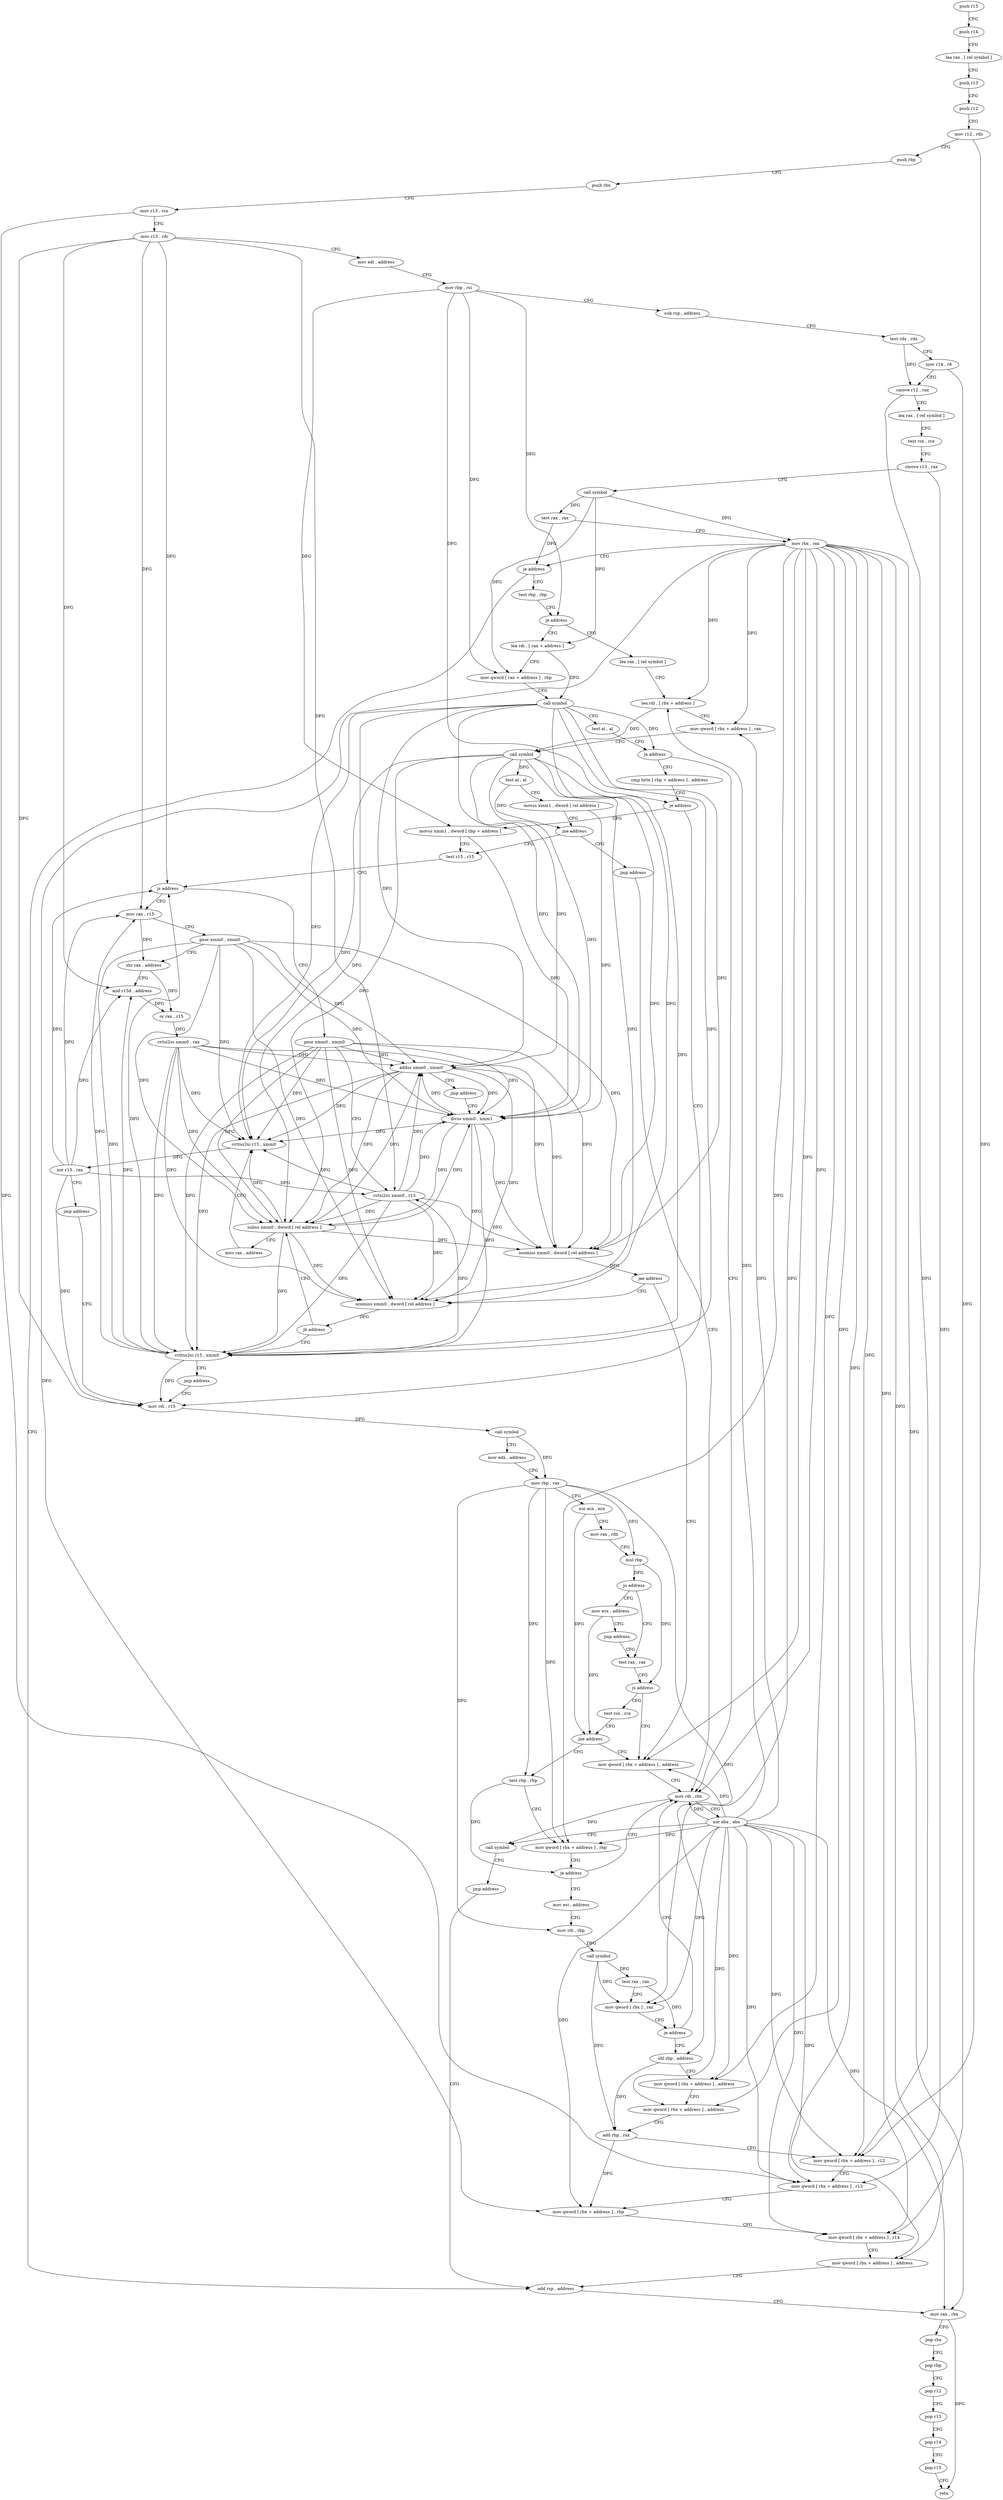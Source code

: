 digraph "func" {
"180032" [label = "push r15" ]
"180034" [label = "push r14" ]
"180036" [label = "lea rax , [ rel symbol ]" ]
"180043" [label = "push r13" ]
"180045" [label = "push r12" ]
"180047" [label = "mov r12 , rdx" ]
"180050" [label = "push rbp" ]
"180051" [label = "push rbx" ]
"180052" [label = "mov r13 , rcx" ]
"180055" [label = "mov r15 , rdi" ]
"180058" [label = "mov edi , address" ]
"180063" [label = "mov rbp , rsi" ]
"180066" [label = "sub rsp , address" ]
"180070" [label = "test rdx , rdx" ]
"180073" [label = "mov r14 , r8" ]
"180076" [label = "cmove r12 , rax" ]
"180080" [label = "lea rax , [ rel symbol ]" ]
"180087" [label = "test rcx , rcx" ]
"180090" [label = "cmove r13 , rax" ]
"180094" [label = "call symbol" ]
"180099" [label = "test rax , rax" ]
"180102" [label = "mov rbx , rax" ]
"180105" [label = "je address" ]
"180284" [label = "add rsp , address" ]
"180111" [label = "test rbp , rbp" ]
"180288" [label = "mov rax , rbx" ]
"180291" [label = "pop rbx" ]
"180292" [label = "pop rbp" ]
"180293" [label = "pop r12" ]
"180295" [label = "pop r13" ]
"180297" [label = "pop r14" ]
"180299" [label = "pop r15" ]
"180301" [label = "retn" ]
"180114" [label = "je address" ]
"180424" [label = "lea rax , [ rel symbol ]" ]
"180120" [label = "lea rdi , [ rax + address ]" ]
"180431" [label = "lea rdi , [ rbx + address ]" ]
"180435" [label = "mov qword [ rbx + address ] , rax" ]
"180439" [label = "call symbol" ]
"180444" [label = "test al , al" ]
"180446" [label = "movss xmm1 , dword [ rel address ]" ]
"180454" [label = "jne address" ]
"180309" [label = "test r15 , r15" ]
"180460" [label = "jmp address" ]
"180124" [label = "mov qword [ rax + address ] , rbp" ]
"180128" [label = "call symbol" ]
"180133" [label = "test al , al" ]
"180135" [label = "je address" ]
"180392" [label = "mov rdi , rbx" ]
"180141" [label = "cmp byte [ rbp + address ] , address" ]
"180312" [label = "js address" ]
"180464" [label = "mov rax , r15" ]
"180318" [label = "pxor xmm0 , xmm0" ]
"180395" [label = "xor ebx , ebx" ]
"180397" [label = "call symbol" ]
"180402" [label = "jmp address" ]
"180145" [label = "je address" ]
"180304" [label = "movss xmm1 , dword [ rbp + address ]" ]
"180151" [label = "mov rdi , r15" ]
"180467" [label = "pxor xmm0 , xmm0" ]
"180471" [label = "shr rax , address" ]
"180474" [label = "and r15d , address" ]
"180478" [label = "or rax , r15" ]
"180481" [label = "cvtsi2ss xmm0 , rax" ]
"180486" [label = "addss xmm0 , xmm0" ]
"180490" [label = "jmp address" ]
"180327" [label = "divss xmm0 , xmm1" ]
"180322" [label = "cvtsi2ss xmm0 , r15" ]
"180154" [label = "call symbol" ]
"180159" [label = "mov edx , address" ]
"180164" [label = "mov rbp , rax" ]
"180167" [label = "xor ecx , ecx" ]
"180169" [label = "mov rax , rdx" ]
"180172" [label = "mul rbp" ]
"180175" [label = "jo address" ]
"180495" [label = "mov ecx , address" ]
"180181" [label = "test rax , rax" ]
"180331" [label = "ucomiss xmm0 , dword [ rel address ]" ]
"180338" [label = "jae address" ]
"180384" [label = "mov qword [ rbx + address ] , address" ]
"180340" [label = "ucomiss xmm0 , dword [ rel address ]" ]
"180347" [label = "jb address" ]
"180408" [label = "cvttss2si r15 , xmm0" ]
"180349" [label = "subss xmm0 , dword [ rel address ]" ]
"180500" [label = "jmp address" ]
"180184" [label = "js address" ]
"180190" [label = "test rcx , rcx" ]
"180413" [label = "jmp address" ]
"180357" [label = "mov rax , address" ]
"180367" [label = "cvttss2si r15 , xmm0" ]
"180372" [label = "xor r15 , rax" ]
"180375" [label = "jmp address" ]
"180193" [label = "jne address" ]
"180199" [label = "test rbp , rbp" ]
"180202" [label = "mov qword [ rbx + address ] , rbp" ]
"180206" [label = "je address" ]
"180212" [label = "mov esi , address" ]
"180217" [label = "mov rdi , rbp" ]
"180220" [label = "call symbol" ]
"180225" [label = "test rax , rax" ]
"180228" [label = "mov qword [ rbx ] , rax" ]
"180231" [label = "je address" ]
"180237" [label = "shl rbp , address" ]
"180241" [label = "mov qword [ rbx + address ] , address" ]
"180249" [label = "mov qword [ rbx + address ] , address" ]
"180257" [label = "add rbp , rax" ]
"180260" [label = "mov qword [ rbx + address ] , r12" ]
"180264" [label = "mov qword [ rbx + address ] , r13" ]
"180268" [label = "mov qword [ rbx + address ] , rbp" ]
"180272" [label = "mov qword [ rbx + address ] , r14" ]
"180276" [label = "mov qword [ rbx + address ] , address" ]
"180032" -> "180034" [ label = "CFG" ]
"180034" -> "180036" [ label = "CFG" ]
"180036" -> "180043" [ label = "CFG" ]
"180043" -> "180045" [ label = "CFG" ]
"180045" -> "180047" [ label = "CFG" ]
"180047" -> "180050" [ label = "CFG" ]
"180047" -> "180260" [ label = "DFG" ]
"180050" -> "180051" [ label = "CFG" ]
"180051" -> "180052" [ label = "CFG" ]
"180052" -> "180055" [ label = "CFG" ]
"180052" -> "180264" [ label = "DFG" ]
"180055" -> "180058" [ label = "CFG" ]
"180055" -> "180312" [ label = "DFG" ]
"180055" -> "180464" [ label = "DFG" ]
"180055" -> "180474" [ label = "DFG" ]
"180055" -> "180322" [ label = "DFG" ]
"180055" -> "180151" [ label = "DFG" ]
"180058" -> "180063" [ label = "CFG" ]
"180063" -> "180066" [ label = "CFG" ]
"180063" -> "180114" [ label = "DFG" ]
"180063" -> "180124" [ label = "DFG" ]
"180063" -> "180145" [ label = "DFG" ]
"180063" -> "180304" [ label = "DFG" ]
"180066" -> "180070" [ label = "CFG" ]
"180070" -> "180073" [ label = "CFG" ]
"180070" -> "180076" [ label = "DFG" ]
"180073" -> "180076" [ label = "CFG" ]
"180073" -> "180272" [ label = "DFG" ]
"180076" -> "180080" [ label = "CFG" ]
"180076" -> "180260" [ label = "DFG" ]
"180080" -> "180087" [ label = "CFG" ]
"180087" -> "180090" [ label = "CFG" ]
"180090" -> "180094" [ label = "CFG" ]
"180090" -> "180264" [ label = "DFG" ]
"180094" -> "180099" [ label = "DFG" ]
"180094" -> "180102" [ label = "DFG" ]
"180094" -> "180120" [ label = "DFG" ]
"180094" -> "180124" [ label = "DFG" ]
"180099" -> "180102" [ label = "CFG" ]
"180099" -> "180105" [ label = "DFG" ]
"180102" -> "180105" [ label = "CFG" ]
"180102" -> "180288" [ label = "DFG" ]
"180102" -> "180431" [ label = "DFG" ]
"180102" -> "180435" [ label = "DFG" ]
"180102" -> "180392" [ label = "DFG" ]
"180102" -> "180384" [ label = "DFG" ]
"180102" -> "180202" [ label = "DFG" ]
"180102" -> "180228" [ label = "DFG" ]
"180102" -> "180241" [ label = "DFG" ]
"180102" -> "180249" [ label = "DFG" ]
"180102" -> "180260" [ label = "DFG" ]
"180102" -> "180264" [ label = "DFG" ]
"180102" -> "180268" [ label = "DFG" ]
"180102" -> "180272" [ label = "DFG" ]
"180102" -> "180276" [ label = "DFG" ]
"180105" -> "180284" [ label = "CFG" ]
"180105" -> "180111" [ label = "CFG" ]
"180284" -> "180288" [ label = "CFG" ]
"180111" -> "180114" [ label = "CFG" ]
"180288" -> "180291" [ label = "CFG" ]
"180288" -> "180301" [ label = "DFG" ]
"180291" -> "180292" [ label = "CFG" ]
"180292" -> "180293" [ label = "CFG" ]
"180293" -> "180295" [ label = "CFG" ]
"180295" -> "180297" [ label = "CFG" ]
"180297" -> "180299" [ label = "CFG" ]
"180299" -> "180301" [ label = "CFG" ]
"180114" -> "180424" [ label = "CFG" ]
"180114" -> "180120" [ label = "CFG" ]
"180424" -> "180431" [ label = "CFG" ]
"180120" -> "180124" [ label = "CFG" ]
"180120" -> "180128" [ label = "DFG" ]
"180431" -> "180435" [ label = "CFG" ]
"180431" -> "180439" [ label = "DFG" ]
"180435" -> "180439" [ label = "CFG" ]
"180439" -> "180444" [ label = "DFG" ]
"180439" -> "180486" [ label = "DFG" ]
"180439" -> "180327" [ label = "DFG" ]
"180439" -> "180331" [ label = "DFG" ]
"180439" -> "180340" [ label = "DFG" ]
"180439" -> "180408" [ label = "DFG" ]
"180439" -> "180349" [ label = "DFG" ]
"180439" -> "180367" [ label = "DFG" ]
"180444" -> "180446" [ label = "CFG" ]
"180444" -> "180454" [ label = "DFG" ]
"180446" -> "180454" [ label = "CFG" ]
"180446" -> "180327" [ label = "DFG" ]
"180454" -> "180309" [ label = "CFG" ]
"180454" -> "180460" [ label = "CFG" ]
"180309" -> "180312" [ label = "CFG" ]
"180460" -> "180392" [ label = "CFG" ]
"180124" -> "180128" [ label = "CFG" ]
"180128" -> "180133" [ label = "CFG" ]
"180128" -> "180135" [ label = "DFG" ]
"180128" -> "180486" [ label = "DFG" ]
"180128" -> "180327" [ label = "DFG" ]
"180128" -> "180331" [ label = "DFG" ]
"180128" -> "180340" [ label = "DFG" ]
"180128" -> "180408" [ label = "DFG" ]
"180128" -> "180349" [ label = "DFG" ]
"180128" -> "180367" [ label = "DFG" ]
"180133" -> "180135" [ label = "CFG" ]
"180135" -> "180392" [ label = "CFG" ]
"180135" -> "180141" [ label = "CFG" ]
"180392" -> "180395" [ label = "CFG" ]
"180392" -> "180397" [ label = "DFG" ]
"180141" -> "180145" [ label = "CFG" ]
"180312" -> "180464" [ label = "CFG" ]
"180312" -> "180318" [ label = "CFG" ]
"180464" -> "180467" [ label = "CFG" ]
"180464" -> "180471" [ label = "DFG" ]
"180318" -> "180322" [ label = "CFG" ]
"180318" -> "180486" [ label = "DFG" ]
"180318" -> "180327" [ label = "DFG" ]
"180318" -> "180331" [ label = "DFG" ]
"180318" -> "180340" [ label = "DFG" ]
"180318" -> "180408" [ label = "DFG" ]
"180318" -> "180349" [ label = "DFG" ]
"180318" -> "180367" [ label = "DFG" ]
"180395" -> "180397" [ label = "CFG" ]
"180395" -> "180288" [ label = "DFG" ]
"180395" -> "180431" [ label = "DFG" ]
"180395" -> "180435" [ label = "DFG" ]
"180395" -> "180392" [ label = "DFG" ]
"180395" -> "180384" [ label = "DFG" ]
"180395" -> "180202" [ label = "DFG" ]
"180395" -> "180228" [ label = "DFG" ]
"180395" -> "180241" [ label = "DFG" ]
"180395" -> "180249" [ label = "DFG" ]
"180395" -> "180260" [ label = "DFG" ]
"180395" -> "180264" [ label = "DFG" ]
"180395" -> "180268" [ label = "DFG" ]
"180395" -> "180272" [ label = "DFG" ]
"180395" -> "180276" [ label = "DFG" ]
"180397" -> "180402" [ label = "CFG" ]
"180402" -> "180284" [ label = "CFG" ]
"180145" -> "180304" [ label = "CFG" ]
"180145" -> "180151" [ label = "CFG" ]
"180304" -> "180309" [ label = "CFG" ]
"180304" -> "180327" [ label = "DFG" ]
"180151" -> "180154" [ label = "DFG" ]
"180467" -> "180471" [ label = "CFG" ]
"180467" -> "180486" [ label = "DFG" ]
"180467" -> "180327" [ label = "DFG" ]
"180467" -> "180331" [ label = "DFG" ]
"180467" -> "180340" [ label = "DFG" ]
"180467" -> "180408" [ label = "DFG" ]
"180467" -> "180349" [ label = "DFG" ]
"180467" -> "180367" [ label = "DFG" ]
"180471" -> "180474" [ label = "CFG" ]
"180471" -> "180478" [ label = "DFG" ]
"180474" -> "180478" [ label = "DFG" ]
"180478" -> "180481" [ label = "DFG" ]
"180481" -> "180486" [ label = "DFG" ]
"180481" -> "180327" [ label = "DFG" ]
"180481" -> "180331" [ label = "DFG" ]
"180481" -> "180340" [ label = "DFG" ]
"180481" -> "180408" [ label = "DFG" ]
"180481" -> "180349" [ label = "DFG" ]
"180481" -> "180367" [ label = "DFG" ]
"180486" -> "180490" [ label = "CFG" ]
"180486" -> "180327" [ label = "DFG" ]
"180486" -> "180331" [ label = "DFG" ]
"180486" -> "180340" [ label = "DFG" ]
"180486" -> "180408" [ label = "DFG" ]
"180486" -> "180349" [ label = "DFG" ]
"180486" -> "180367" [ label = "DFG" ]
"180490" -> "180327" [ label = "CFG" ]
"180327" -> "180331" [ label = "DFG" ]
"180327" -> "180486" [ label = "DFG" ]
"180327" -> "180340" [ label = "DFG" ]
"180327" -> "180408" [ label = "DFG" ]
"180327" -> "180349" [ label = "DFG" ]
"180327" -> "180367" [ label = "DFG" ]
"180322" -> "180327" [ label = "DFG" ]
"180322" -> "180486" [ label = "DFG" ]
"180322" -> "180331" [ label = "DFG" ]
"180322" -> "180340" [ label = "DFG" ]
"180322" -> "180408" [ label = "DFG" ]
"180322" -> "180349" [ label = "DFG" ]
"180322" -> "180367" [ label = "DFG" ]
"180154" -> "180159" [ label = "CFG" ]
"180154" -> "180164" [ label = "DFG" ]
"180159" -> "180164" [ label = "CFG" ]
"180164" -> "180167" [ label = "CFG" ]
"180164" -> "180172" [ label = "DFG" ]
"180164" -> "180199" [ label = "DFG" ]
"180164" -> "180202" [ label = "DFG" ]
"180164" -> "180217" [ label = "DFG" ]
"180164" -> "180237" [ label = "DFG" ]
"180167" -> "180169" [ label = "CFG" ]
"180167" -> "180193" [ label = "DFG" ]
"180169" -> "180172" [ label = "CFG" ]
"180172" -> "180175" [ label = "DFG" ]
"180172" -> "180184" [ label = "DFG" ]
"180175" -> "180495" [ label = "CFG" ]
"180175" -> "180181" [ label = "CFG" ]
"180495" -> "180500" [ label = "CFG" ]
"180495" -> "180193" [ label = "DFG" ]
"180181" -> "180184" [ label = "CFG" ]
"180331" -> "180338" [ label = "DFG" ]
"180338" -> "180384" [ label = "CFG" ]
"180338" -> "180340" [ label = "CFG" ]
"180384" -> "180392" [ label = "CFG" ]
"180340" -> "180347" [ label = "DFG" ]
"180347" -> "180408" [ label = "CFG" ]
"180347" -> "180349" [ label = "CFG" ]
"180408" -> "180413" [ label = "CFG" ]
"180408" -> "180312" [ label = "DFG" ]
"180408" -> "180464" [ label = "DFG" ]
"180408" -> "180474" [ label = "DFG" ]
"180408" -> "180322" [ label = "DFG" ]
"180408" -> "180151" [ label = "DFG" ]
"180349" -> "180357" [ label = "CFG" ]
"180349" -> "180486" [ label = "DFG" ]
"180349" -> "180331" [ label = "DFG" ]
"180349" -> "180340" [ label = "DFG" ]
"180349" -> "180408" [ label = "DFG" ]
"180349" -> "180327" [ label = "DFG" ]
"180349" -> "180367" [ label = "DFG" ]
"180500" -> "180181" [ label = "CFG" ]
"180184" -> "180384" [ label = "CFG" ]
"180184" -> "180190" [ label = "CFG" ]
"180190" -> "180193" [ label = "CFG" ]
"180413" -> "180151" [ label = "CFG" ]
"180357" -> "180367" [ label = "CFG" ]
"180367" -> "180372" [ label = "DFG" ]
"180372" -> "180375" [ label = "CFG" ]
"180372" -> "180312" [ label = "DFG" ]
"180372" -> "180464" [ label = "DFG" ]
"180372" -> "180474" [ label = "DFG" ]
"180372" -> "180322" [ label = "DFG" ]
"180372" -> "180151" [ label = "DFG" ]
"180375" -> "180151" [ label = "CFG" ]
"180193" -> "180384" [ label = "CFG" ]
"180193" -> "180199" [ label = "CFG" ]
"180199" -> "180202" [ label = "CFG" ]
"180199" -> "180206" [ label = "DFG" ]
"180202" -> "180206" [ label = "CFG" ]
"180206" -> "180392" [ label = "CFG" ]
"180206" -> "180212" [ label = "CFG" ]
"180212" -> "180217" [ label = "CFG" ]
"180217" -> "180220" [ label = "DFG" ]
"180220" -> "180225" [ label = "DFG" ]
"180220" -> "180228" [ label = "DFG" ]
"180220" -> "180257" [ label = "DFG" ]
"180225" -> "180228" [ label = "CFG" ]
"180225" -> "180231" [ label = "DFG" ]
"180228" -> "180231" [ label = "CFG" ]
"180231" -> "180392" [ label = "CFG" ]
"180231" -> "180237" [ label = "CFG" ]
"180237" -> "180241" [ label = "CFG" ]
"180237" -> "180257" [ label = "DFG" ]
"180241" -> "180249" [ label = "CFG" ]
"180249" -> "180257" [ label = "CFG" ]
"180257" -> "180260" [ label = "CFG" ]
"180257" -> "180268" [ label = "DFG" ]
"180260" -> "180264" [ label = "CFG" ]
"180264" -> "180268" [ label = "CFG" ]
"180268" -> "180272" [ label = "CFG" ]
"180272" -> "180276" [ label = "CFG" ]
"180276" -> "180284" [ label = "CFG" ]
}
